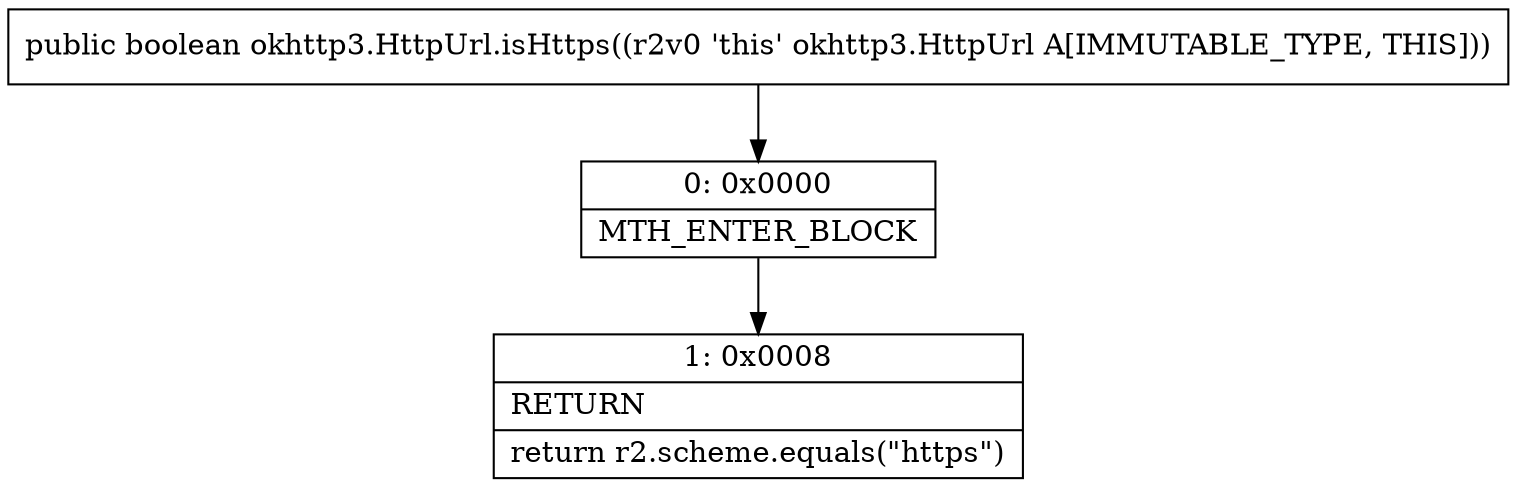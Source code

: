 digraph "CFG forokhttp3.HttpUrl.isHttps()Z" {
Node_0 [shape=record,label="{0\:\ 0x0000|MTH_ENTER_BLOCK\l}"];
Node_1 [shape=record,label="{1\:\ 0x0008|RETURN\l|return r2.scheme.equals(\"https\")\l}"];
MethodNode[shape=record,label="{public boolean okhttp3.HttpUrl.isHttps((r2v0 'this' okhttp3.HttpUrl A[IMMUTABLE_TYPE, THIS])) }"];
MethodNode -> Node_0;
Node_0 -> Node_1;
}

